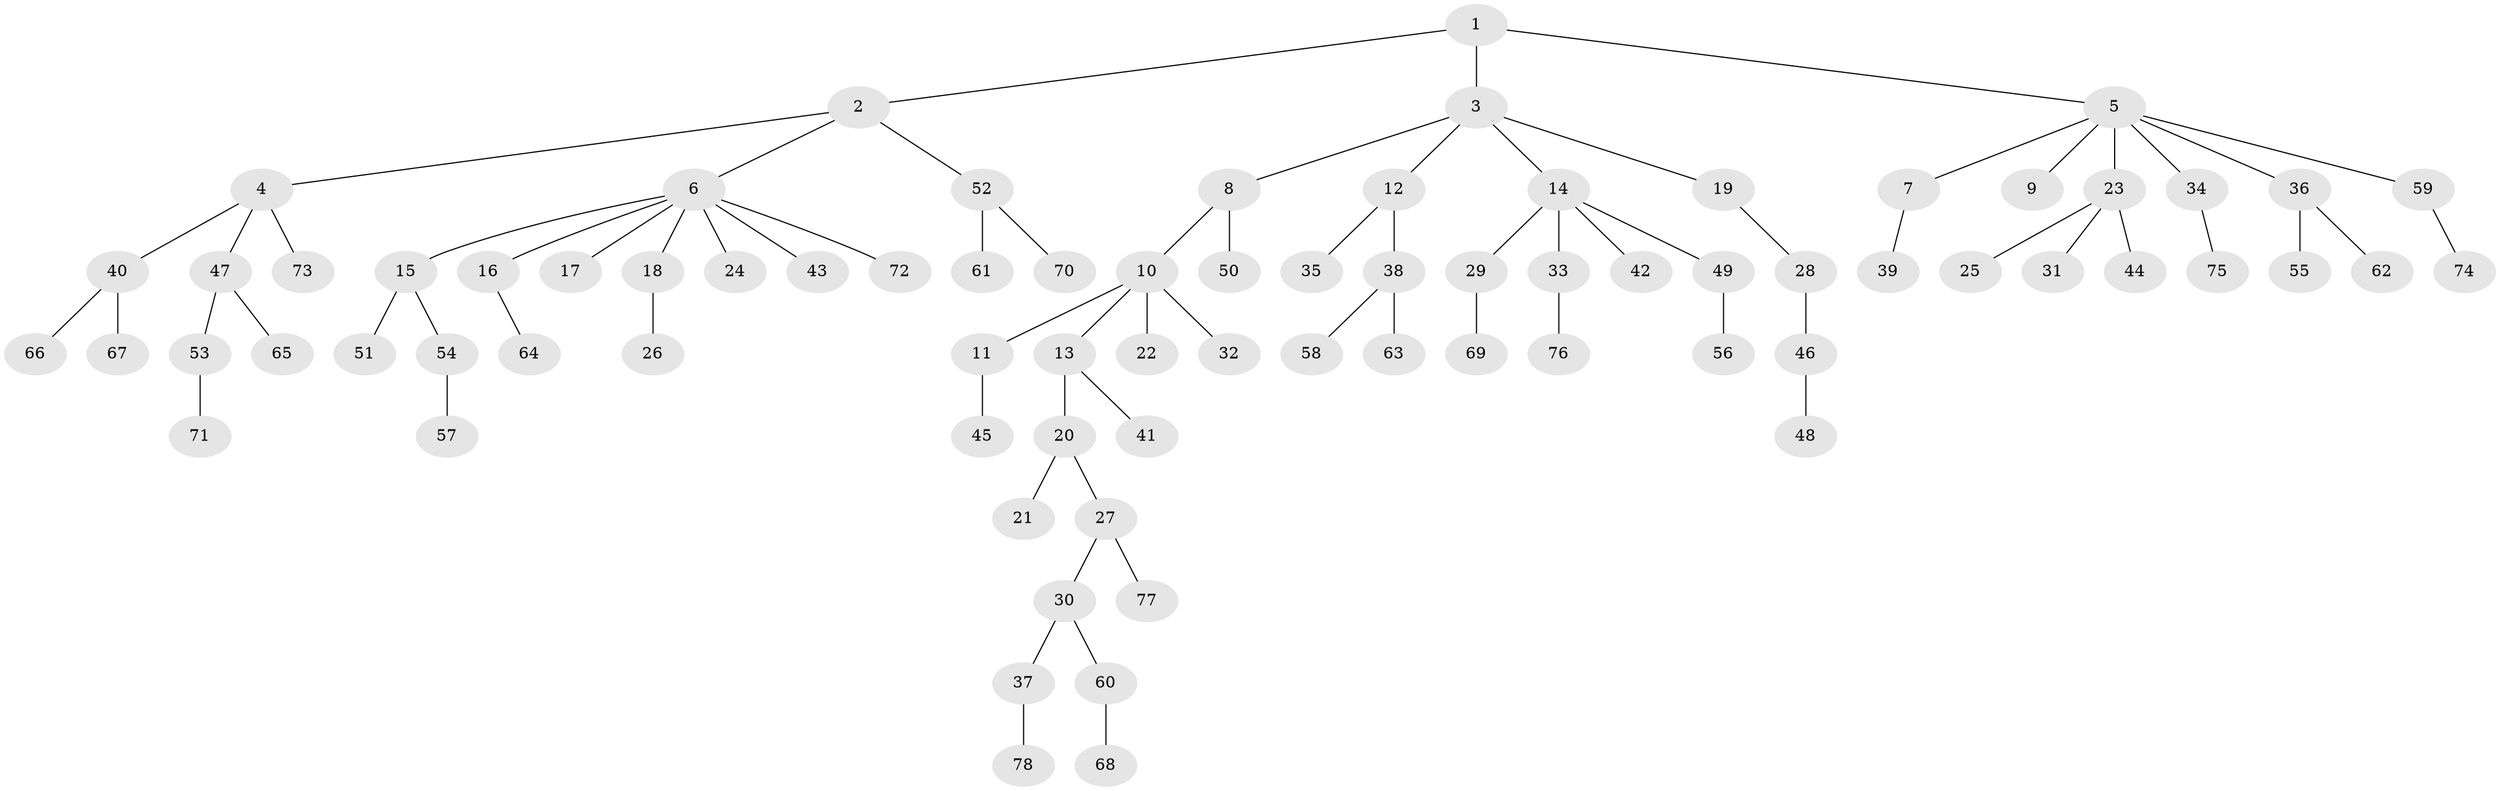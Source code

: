 // Generated by graph-tools (version 1.1) at 2025/37/03/09/25 02:37:09]
// undirected, 78 vertices, 77 edges
graph export_dot {
graph [start="1"]
  node [color=gray90,style=filled];
  1;
  2;
  3;
  4;
  5;
  6;
  7;
  8;
  9;
  10;
  11;
  12;
  13;
  14;
  15;
  16;
  17;
  18;
  19;
  20;
  21;
  22;
  23;
  24;
  25;
  26;
  27;
  28;
  29;
  30;
  31;
  32;
  33;
  34;
  35;
  36;
  37;
  38;
  39;
  40;
  41;
  42;
  43;
  44;
  45;
  46;
  47;
  48;
  49;
  50;
  51;
  52;
  53;
  54;
  55;
  56;
  57;
  58;
  59;
  60;
  61;
  62;
  63;
  64;
  65;
  66;
  67;
  68;
  69;
  70;
  71;
  72;
  73;
  74;
  75;
  76;
  77;
  78;
  1 -- 2;
  1 -- 3;
  1 -- 5;
  2 -- 4;
  2 -- 6;
  2 -- 52;
  3 -- 8;
  3 -- 12;
  3 -- 14;
  3 -- 19;
  4 -- 40;
  4 -- 47;
  4 -- 73;
  5 -- 7;
  5 -- 9;
  5 -- 23;
  5 -- 34;
  5 -- 36;
  5 -- 59;
  6 -- 15;
  6 -- 16;
  6 -- 17;
  6 -- 18;
  6 -- 24;
  6 -- 43;
  6 -- 72;
  7 -- 39;
  8 -- 10;
  8 -- 50;
  10 -- 11;
  10 -- 13;
  10 -- 22;
  10 -- 32;
  11 -- 45;
  12 -- 35;
  12 -- 38;
  13 -- 20;
  13 -- 41;
  14 -- 29;
  14 -- 33;
  14 -- 42;
  14 -- 49;
  15 -- 51;
  15 -- 54;
  16 -- 64;
  18 -- 26;
  19 -- 28;
  20 -- 21;
  20 -- 27;
  23 -- 25;
  23 -- 31;
  23 -- 44;
  27 -- 30;
  27 -- 77;
  28 -- 46;
  29 -- 69;
  30 -- 37;
  30 -- 60;
  33 -- 76;
  34 -- 75;
  36 -- 55;
  36 -- 62;
  37 -- 78;
  38 -- 58;
  38 -- 63;
  40 -- 66;
  40 -- 67;
  46 -- 48;
  47 -- 53;
  47 -- 65;
  49 -- 56;
  52 -- 61;
  52 -- 70;
  53 -- 71;
  54 -- 57;
  59 -- 74;
  60 -- 68;
}
